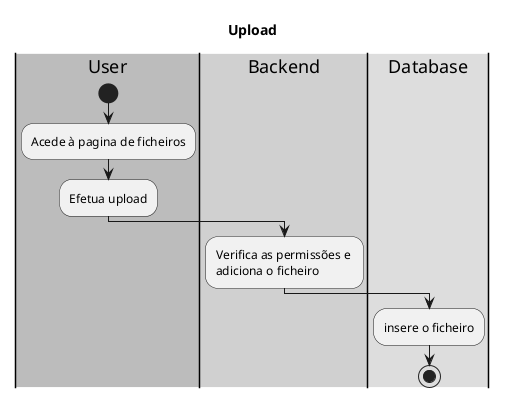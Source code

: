 @startuml

skinparam Monochrome true

title Upload

|#bcbcbc|User|
|#d0d0d0|Backend|
|#dddddd|Database|

|User|
start
    :Acede à pagina de ficheiros;
    :Efetua upload;
    |Backend|
    :Verifica as permissões e \nadiciona o ficheiro;
    |Database|
    :insere o ficheiro;
stop


@enduml